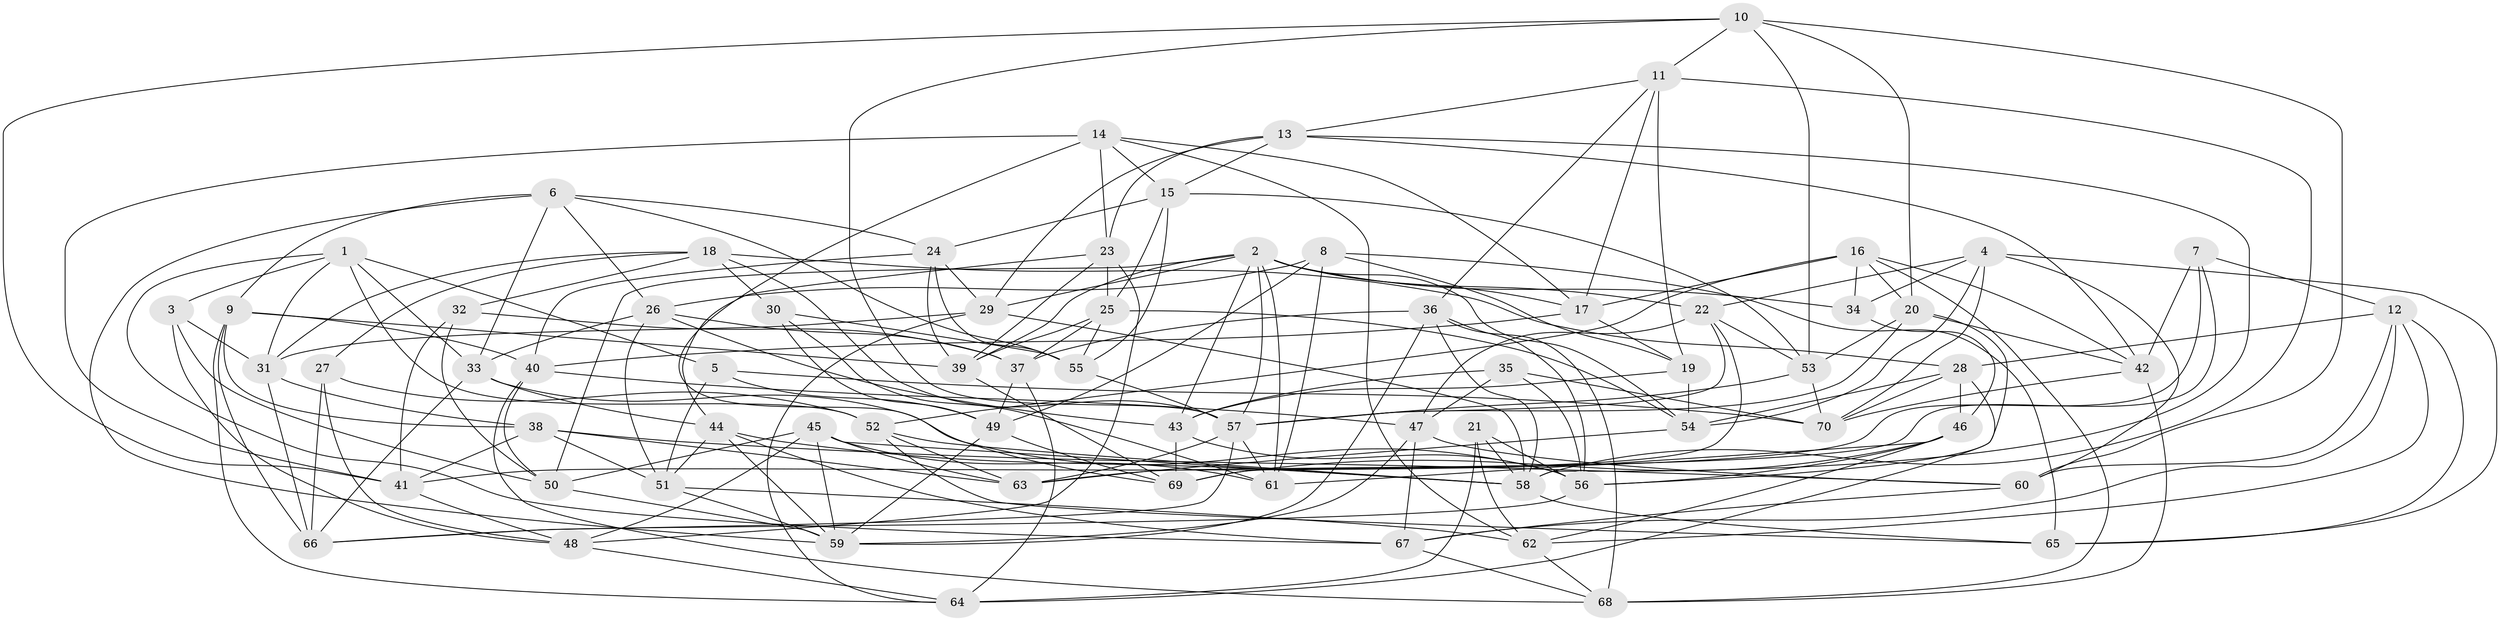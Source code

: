 // original degree distribution, {4: 1.0}
// Generated by graph-tools (version 1.1) at 2025/26/03/09/25 03:26:49]
// undirected, 70 vertices, 207 edges
graph export_dot {
graph [start="1"]
  node [color=gray90,style=filled];
  1;
  2;
  3;
  4;
  5;
  6;
  7;
  8;
  9;
  10;
  11;
  12;
  13;
  14;
  15;
  16;
  17;
  18;
  19;
  20;
  21;
  22;
  23;
  24;
  25;
  26;
  27;
  28;
  29;
  30;
  31;
  32;
  33;
  34;
  35;
  36;
  37;
  38;
  39;
  40;
  41;
  42;
  43;
  44;
  45;
  46;
  47;
  48;
  49;
  50;
  51;
  52;
  53;
  54;
  55;
  56;
  57;
  58;
  59;
  60;
  61;
  62;
  63;
  64;
  65;
  66;
  67;
  68;
  69;
  70;
  1 -- 3 [weight=1.0];
  1 -- 5 [weight=1.0];
  1 -- 31 [weight=1.0];
  1 -- 33 [weight=1.0];
  1 -- 52 [weight=1.0];
  1 -- 67 [weight=1.0];
  2 -- 17 [weight=1.0];
  2 -- 22 [weight=1.0];
  2 -- 29 [weight=1.0];
  2 -- 34 [weight=1.0];
  2 -- 39 [weight=1.0];
  2 -- 43 [weight=1.0];
  2 -- 50 [weight=1.0];
  2 -- 54 [weight=1.0];
  2 -- 57 [weight=1.0];
  2 -- 61 [weight=1.0];
  3 -- 31 [weight=1.0];
  3 -- 48 [weight=1.0];
  3 -- 50 [weight=1.0];
  4 -- 22 [weight=1.0];
  4 -- 34 [weight=1.0];
  4 -- 54 [weight=1.0];
  4 -- 60 [weight=1.0];
  4 -- 65 [weight=1.0];
  4 -- 70 [weight=1.0];
  5 -- 49 [weight=1.0];
  5 -- 51 [weight=1.0];
  5 -- 70 [weight=1.0];
  6 -- 9 [weight=1.0];
  6 -- 24 [weight=1.0];
  6 -- 26 [weight=1.0];
  6 -- 33 [weight=1.0];
  6 -- 55 [weight=1.0];
  6 -- 59 [weight=1.0];
  7 -- 12 [weight=1.0];
  7 -- 41 [weight=1.0];
  7 -- 42 [weight=1.0];
  7 -- 63 [weight=1.0];
  8 -- 19 [weight=2.0];
  8 -- 26 [weight=1.0];
  8 -- 49 [weight=1.0];
  8 -- 61 [weight=1.0];
  8 -- 65 [weight=1.0];
  9 -- 38 [weight=1.0];
  9 -- 39 [weight=1.0];
  9 -- 40 [weight=1.0];
  9 -- 64 [weight=1.0];
  9 -- 66 [weight=1.0];
  10 -- 11 [weight=1.0];
  10 -- 20 [weight=1.0];
  10 -- 41 [weight=1.0];
  10 -- 53 [weight=1.0];
  10 -- 57 [weight=1.0];
  10 -- 60 [weight=1.0];
  11 -- 13 [weight=1.0];
  11 -- 17 [weight=1.0];
  11 -- 19 [weight=1.0];
  11 -- 36 [weight=1.0];
  11 -- 58 [weight=1.0];
  12 -- 28 [weight=1.0];
  12 -- 60 [weight=1.0];
  12 -- 62 [weight=1.0];
  12 -- 65 [weight=1.0];
  12 -- 67 [weight=1.0];
  13 -- 15 [weight=1.0];
  13 -- 23 [weight=1.0];
  13 -- 29 [weight=1.0];
  13 -- 42 [weight=1.0];
  13 -- 58 [weight=1.0];
  14 -- 15 [weight=1.0];
  14 -- 17 [weight=1.0];
  14 -- 23 [weight=1.0];
  14 -- 41 [weight=1.0];
  14 -- 62 [weight=1.0];
  14 -- 69 [weight=1.0];
  15 -- 24 [weight=1.0];
  15 -- 25 [weight=1.0];
  15 -- 53 [weight=1.0];
  15 -- 55 [weight=1.0];
  16 -- 17 [weight=1.0];
  16 -- 20 [weight=1.0];
  16 -- 34 [weight=1.0];
  16 -- 42 [weight=1.0];
  16 -- 52 [weight=1.0];
  16 -- 68 [weight=1.0];
  17 -- 19 [weight=1.0];
  17 -- 40 [weight=1.0];
  18 -- 27 [weight=1.0];
  18 -- 28 [weight=1.0];
  18 -- 30 [weight=1.0];
  18 -- 31 [weight=1.0];
  18 -- 32 [weight=1.0];
  18 -- 57 [weight=1.0];
  19 -- 43 [weight=1.0];
  19 -- 54 [weight=1.0];
  20 -- 42 [weight=1.0];
  20 -- 53 [weight=1.0];
  20 -- 56 [weight=1.0];
  20 -- 57 [weight=1.0];
  21 -- 56 [weight=1.0];
  21 -- 58 [weight=1.0];
  21 -- 62 [weight=1.0];
  21 -- 64 [weight=1.0];
  22 -- 47 [weight=1.0];
  22 -- 53 [weight=1.0];
  22 -- 57 [weight=1.0];
  22 -- 69 [weight=1.0];
  23 -- 25 [weight=1.0];
  23 -- 39 [weight=1.0];
  23 -- 44 [weight=1.0];
  23 -- 48 [weight=1.0];
  24 -- 29 [weight=1.0];
  24 -- 39 [weight=1.0];
  24 -- 40 [weight=1.0];
  24 -- 55 [weight=1.0];
  25 -- 37 [weight=1.0];
  25 -- 39 [weight=1.0];
  25 -- 54 [weight=1.0];
  25 -- 55 [weight=1.0];
  26 -- 33 [weight=1.0];
  26 -- 37 [weight=1.0];
  26 -- 43 [weight=1.0];
  26 -- 51 [weight=1.0];
  27 -- 48 [weight=1.0];
  27 -- 52 [weight=1.0];
  27 -- 66 [weight=1.0];
  28 -- 46 [weight=1.0];
  28 -- 54 [weight=1.0];
  28 -- 64 [weight=1.0];
  28 -- 70 [weight=1.0];
  29 -- 31 [weight=1.0];
  29 -- 58 [weight=1.0];
  29 -- 64 [weight=1.0];
  30 -- 49 [weight=1.0];
  30 -- 55 [weight=1.0];
  30 -- 61 [weight=1.0];
  31 -- 38 [weight=1.0];
  31 -- 66 [weight=1.0];
  32 -- 37 [weight=1.0];
  32 -- 41 [weight=1.0];
  32 -- 50 [weight=1.0];
  33 -- 44 [weight=1.0];
  33 -- 56 [weight=1.0];
  33 -- 66 [weight=1.0];
  34 -- 46 [weight=1.0];
  35 -- 43 [weight=1.0];
  35 -- 47 [weight=1.0];
  35 -- 56 [weight=1.0];
  35 -- 70 [weight=1.0];
  36 -- 37 [weight=1.0];
  36 -- 56 [weight=1.0];
  36 -- 58 [weight=1.0];
  36 -- 59 [weight=1.0];
  36 -- 68 [weight=1.0];
  37 -- 49 [weight=1.0];
  37 -- 64 [weight=1.0];
  38 -- 41 [weight=1.0];
  38 -- 51 [weight=1.0];
  38 -- 60 [weight=1.0];
  38 -- 63 [weight=1.0];
  39 -- 69 [weight=1.0];
  40 -- 47 [weight=1.0];
  40 -- 50 [weight=1.0];
  40 -- 68 [weight=1.0];
  41 -- 48 [weight=1.0];
  42 -- 68 [weight=1.0];
  42 -- 70 [weight=1.0];
  43 -- 56 [weight=1.0];
  43 -- 69 [weight=1.0];
  44 -- 51 [weight=1.0];
  44 -- 58 [weight=1.0];
  44 -- 59 [weight=1.0];
  44 -- 67 [weight=1.0];
  45 -- 48 [weight=1.0];
  45 -- 50 [weight=1.0];
  45 -- 58 [weight=1.0];
  45 -- 59 [weight=1.0];
  45 -- 61 [weight=1.0];
  45 -- 63 [weight=1.0];
  46 -- 56 [weight=1.0];
  46 -- 61 [weight=1.0];
  46 -- 62 [weight=1.0];
  46 -- 69 [weight=1.0];
  47 -- 59 [weight=1.0];
  47 -- 60 [weight=1.0];
  47 -- 67 [weight=1.0];
  48 -- 64 [weight=1.0];
  49 -- 59 [weight=1.0];
  49 -- 69 [weight=1.0];
  50 -- 59 [weight=1.0];
  51 -- 59 [weight=1.0];
  51 -- 62 [weight=1.0];
  52 -- 58 [weight=1.0];
  52 -- 63 [weight=1.0];
  52 -- 65 [weight=1.0];
  53 -- 57 [weight=1.0];
  53 -- 70 [weight=1.0];
  54 -- 63 [weight=1.0];
  55 -- 57 [weight=1.0];
  56 -- 66 [weight=1.0];
  57 -- 61 [weight=1.0];
  57 -- 63 [weight=1.0];
  57 -- 66 [weight=1.0];
  58 -- 65 [weight=2.0];
  60 -- 67 [weight=1.0];
  62 -- 68 [weight=1.0];
  67 -- 68 [weight=1.0];
}
